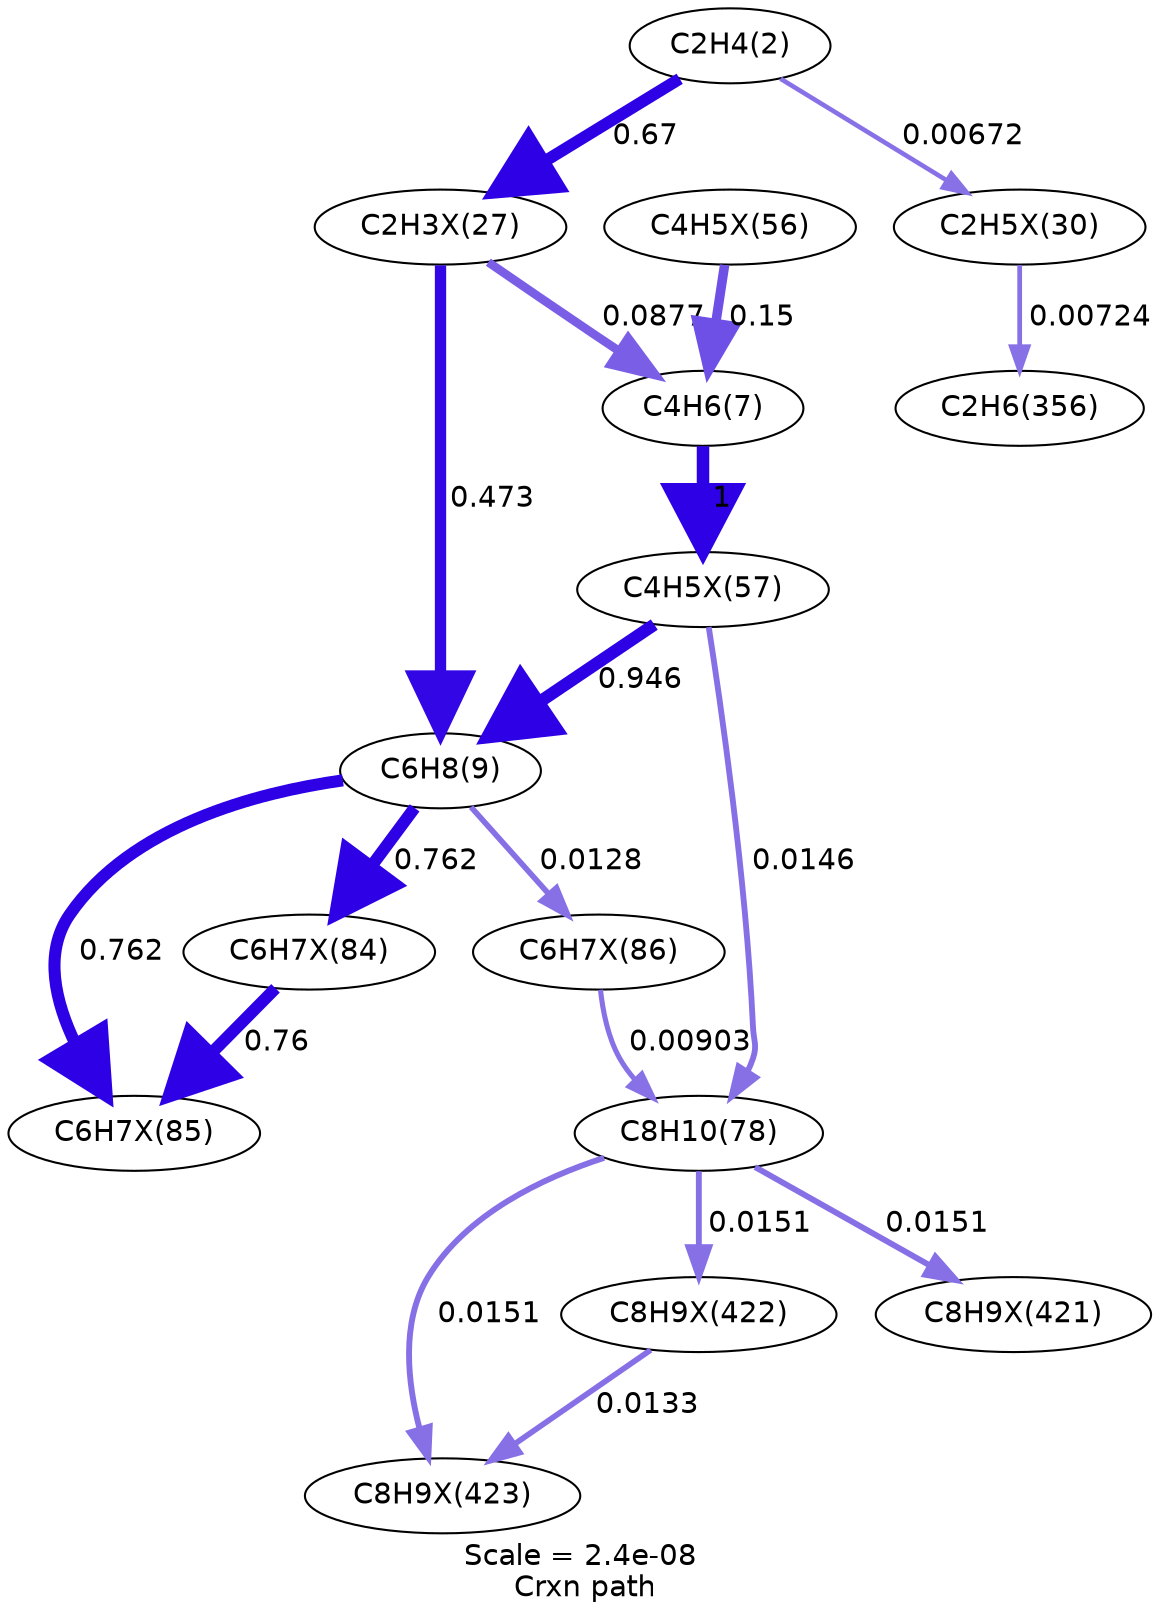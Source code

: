 digraph reaction_paths {
center=1;
s5 -> s50[fontname="Helvetica", style="setlinewidth(5.7)", arrowsize=2.85, color="0.7, 1.17, 0.9"
, label=" 0.67"];
s5 -> s53[fontname="Helvetica", style="setlinewidth(2.22)", arrowsize=1.11, color="0.7, 0.507, 0.9"
, label=" 0.00672"];
s50 -> s8[fontname="Helvetica", style="setlinewidth(4.16)", arrowsize=2.08, color="0.7, 0.588, 0.9"
, label=" 0.0877"];
s50 -> s9[fontname="Helvetica", style="setlinewidth(5.43)", arrowsize=2.72, color="0.7, 0.973, 0.9"
, label=" 0.473"];
s8 -> s62[fontname="Helvetica", style="setlinewidth(6)", arrowsize=3, color="0.7, 1.5, 0.9"
, label=" 1"];
s61 -> s8[fontname="Helvetica", style="setlinewidth(4.57)", arrowsize=2.28, color="0.7, 0.65, 0.9"
, label=" 0.15"];
s62 -> s9[fontname="Helvetica", style="setlinewidth(5.96)", arrowsize=2.98, color="0.7, 1.45, 0.9"
, label=" 0.946"];
s62 -> s12[fontname="Helvetica", style="setlinewidth(2.81)", arrowsize=1.41, color="0.7, 0.515, 0.9"
, label=" 0.0146"];
s9 -> s66[fontname="Helvetica", style="setlinewidth(2.71)", arrowsize=1.35, color="0.7, 0.513, 0.9"
, label=" 0.0128"];
s9 -> s65[fontname="Helvetica", style="setlinewidth(5.8)", arrowsize=2.9, color="0.7, 1.26, 0.9"
, label=" 0.762"];
s9 -> s64[fontname="Helvetica", style="setlinewidth(5.8)", arrowsize=2.9, color="0.7, 1.26, 0.9"
, label=" 0.762"];
s66 -> s12[fontname="Helvetica", style="setlinewidth(2.45)", arrowsize=1.22, color="0.7, 0.509, 0.9"
, label=" 0.00903"];
s64 -> s65[fontname="Helvetica", style="setlinewidth(5.79)", arrowsize=2.9, color="0.7, 1.26, 0.9"
, label=" 0.76"];
s53 -> s19[fontname="Helvetica", style="setlinewidth(2.28)", arrowsize=1.14, color="0.7, 0.507, 0.9"
, label=" 0.00724"];
s12 -> s98[fontname="Helvetica", style="setlinewidth(2.83)", arrowsize=1.42, color="0.7, 0.515, 0.9"
, label=" 0.0151"];
s12 -> s97[fontname="Helvetica", style="setlinewidth(2.83)", arrowsize=1.42, color="0.7, 0.515, 0.9"
, label=" 0.0151"];
s12 -> s96[fontname="Helvetica", style="setlinewidth(2.83)", arrowsize=1.42, color="0.7, 0.515, 0.9"
, label=" 0.0151"];
s97 -> s98[fontname="Helvetica", style="setlinewidth(2.74)", arrowsize=1.37, color="0.7, 0.513, 0.9"
, label=" 0.0133"];
s5 [ fontname="Helvetica", label="C2H4(2)"];
s8 [ fontname="Helvetica", label="C4H6(7)"];
s9 [ fontname="Helvetica", label="C6H8(9)"];
s12 [ fontname="Helvetica", label="C8H10(78)"];
s19 [ fontname="Helvetica", label="C2H6(356)"];
s50 [ fontname="Helvetica", label="C2H3X(27)"];
s53 [ fontname="Helvetica", label="C2H5X(30)"];
s61 [ fontname="Helvetica", label="C4H5X(56)"];
s62 [ fontname="Helvetica", label="C4H5X(57)"];
s64 [ fontname="Helvetica", label="C6H7X(84)"];
s65 [ fontname="Helvetica", label="C6H7X(85)"];
s66 [ fontname="Helvetica", label="C6H7X(86)"];
s96 [ fontname="Helvetica", label="C8H9X(421)"];
s97 [ fontname="Helvetica", label="C8H9X(422)"];
s98 [ fontname="Helvetica", label="C8H9X(423)"];
 label = "Scale = 2.4e-08\l Crxn path";
 fontname = "Helvetica";
}

